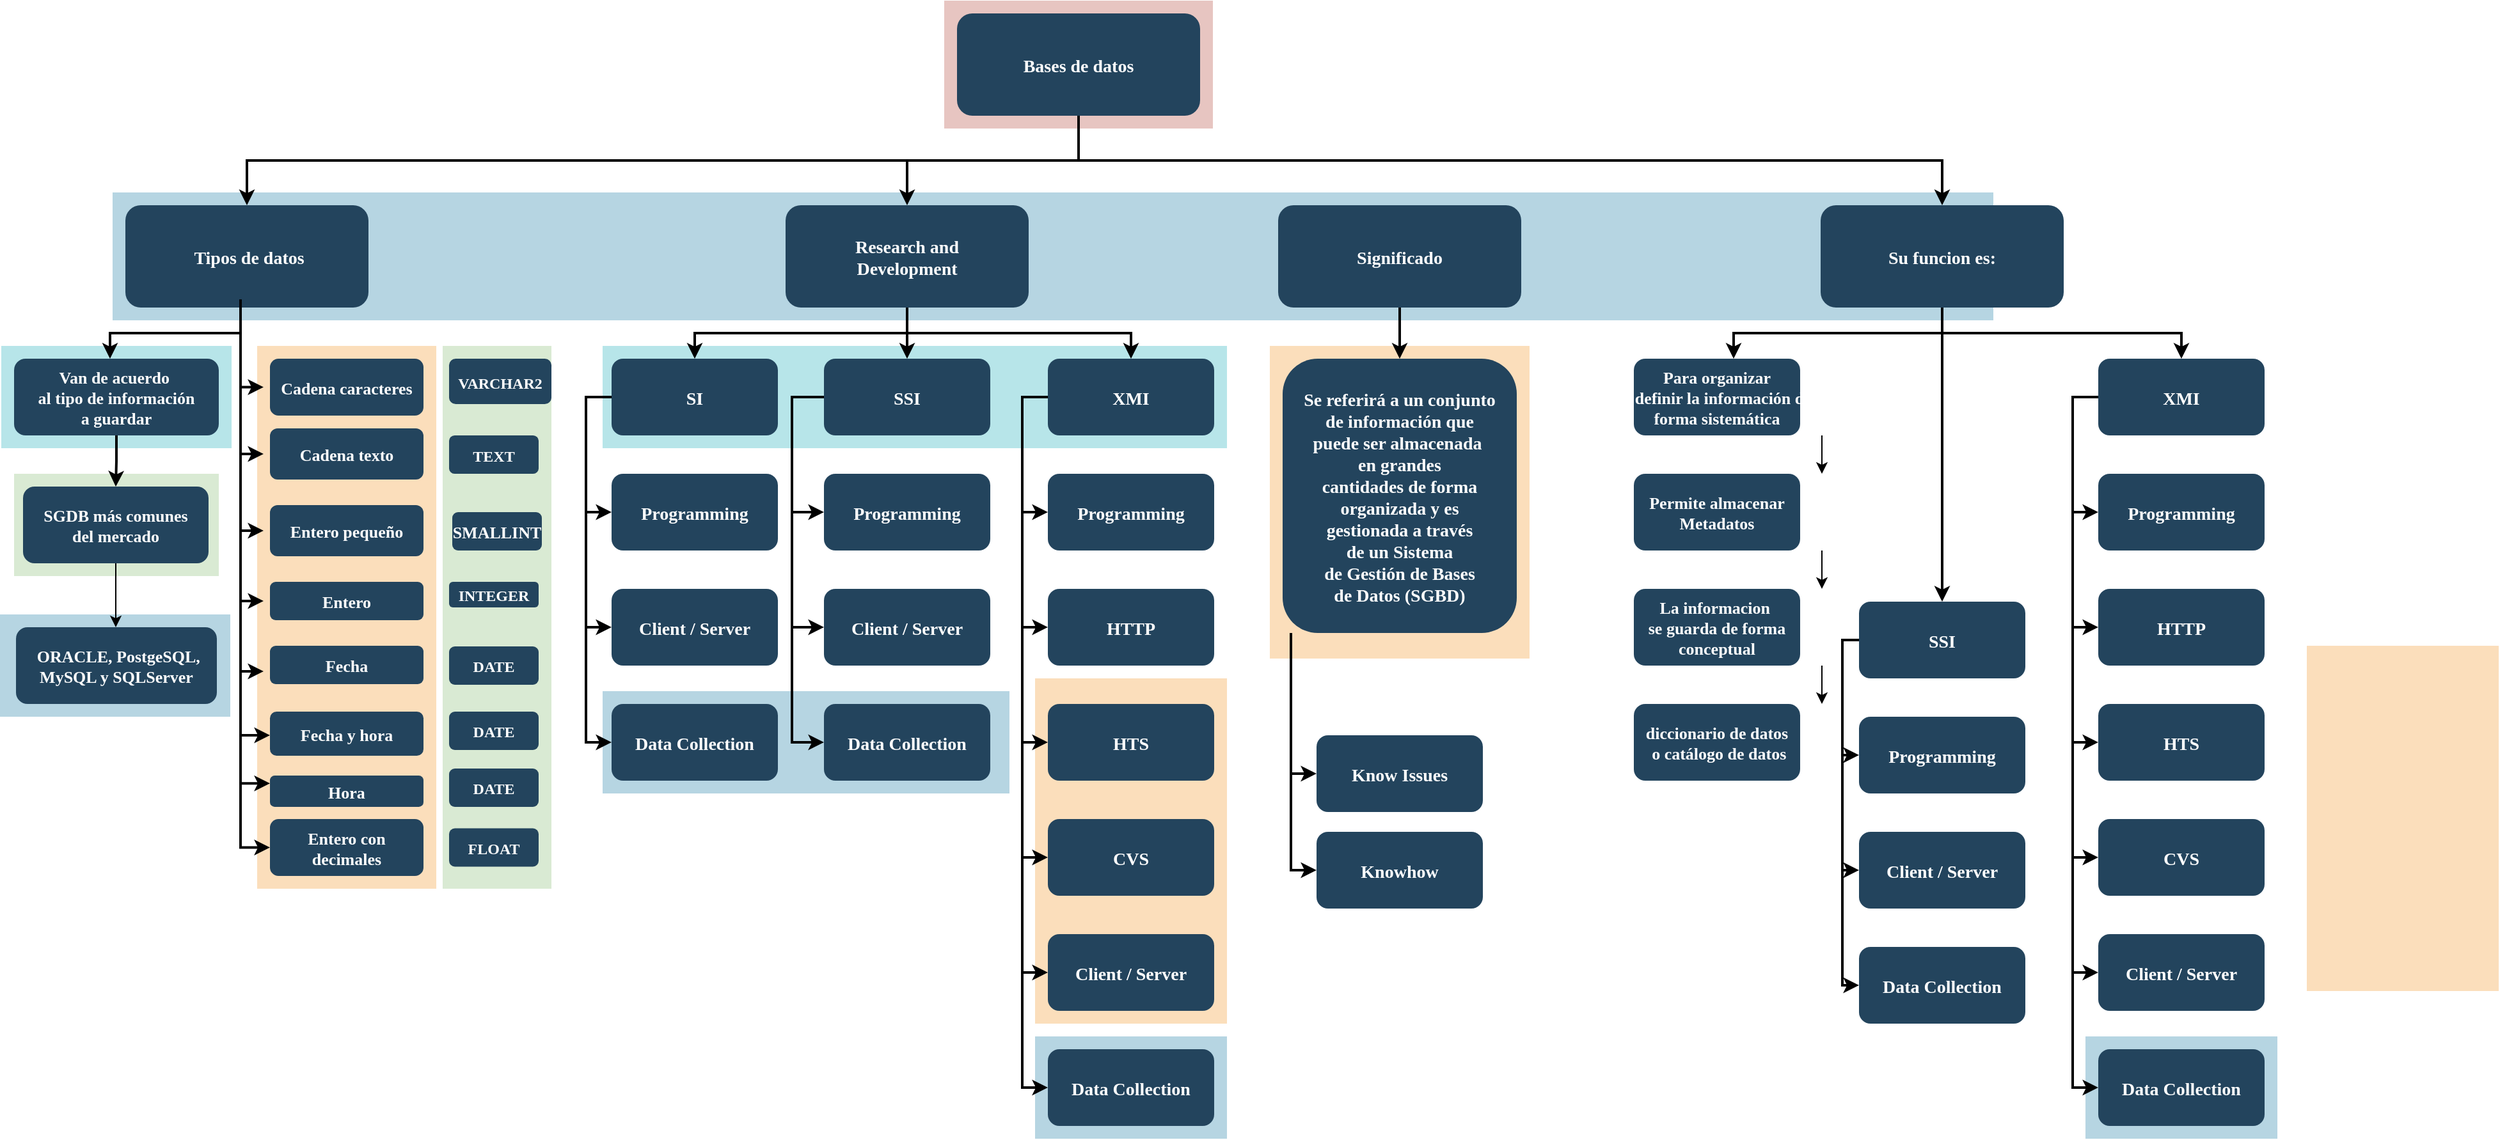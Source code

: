 <mxfile version="17.4.0" type="github">
  <diagram name="Page-1" id="2c0d36ab-eaac-3732-788b-9136903baeff">
    <mxGraphModel dx="920" dy="793" grid="1" gridSize="10" guides="1" tooltips="1" connect="1" arrows="1" fold="1" page="1" pageScale="1.5" pageWidth="1169" pageHeight="827" background="none" math="0" shadow="0">
      <root>
        <mxCell id="0" />
        <mxCell id="1" parent="0" />
        <mxCell id="123" value="" style="fillColor=#AE4132;strokeColor=none;opacity=30;" parent="1" vertex="1">
          <mxGeometry x="747" y="175.5" width="210" height="100.0" as="geometry" />
        </mxCell>
        <mxCell id="122" value="" style="fillColor=#10739E;strokeColor=none;opacity=30;" parent="1" vertex="1">
          <mxGeometry x="97" y="325.5" width="1470" height="100.0" as="geometry" />
        </mxCell>
        <mxCell id="121" value="" style="fillColor=#F2931E;strokeColor=none;opacity=30;" parent="1" vertex="1">
          <mxGeometry x="1812" y="680" width="150" height="270" as="geometry" />
        </mxCell>
        <mxCell id="120" value="" style="fillColor=#F2931E;strokeColor=none;opacity=30;" parent="1" vertex="1">
          <mxGeometry x="1001.5" y="445.5" width="203" height="244.5" as="geometry" />
        </mxCell>
        <mxCell id="119" value="" style="fillColor=#F2931E;strokeColor=none;opacity=30;" parent="1" vertex="1">
          <mxGeometry x="818" y="705.5" width="150" height="270" as="geometry" />
        </mxCell>
        <mxCell id="118" value="" style="fillColor=#F2931E;strokeColor=none;opacity=30;" parent="1" vertex="1">
          <mxGeometry x="210" y="445.5" width="140" height="424.5" as="geometry" />
        </mxCell>
        <mxCell id="116" value="" style="fillColor=#10739E;strokeColor=none;opacity=30;" parent="1" vertex="1">
          <mxGeometry x="1639" y="985.5" width="150" height="80" as="geometry" />
        </mxCell>
        <mxCell id="114" value="" style="fillColor=#10739E;strokeColor=none;opacity=30;" parent="1" vertex="1">
          <mxGeometry x="818.0" y="985.5" width="150" height="80" as="geometry" />
        </mxCell>
        <mxCell id="113" value="" style="fillColor=#10739E;strokeColor=none;opacity=30;" parent="1" vertex="1">
          <mxGeometry x="480" y="715.5" width="318" height="80" as="geometry" />
        </mxCell>
        <mxCell id="112" value="" style="fillColor=#10739E;strokeColor=none;opacity=30;" parent="1" vertex="1">
          <mxGeometry x="9" y="655.5" width="180" height="80" as="geometry" />
        </mxCell>
        <mxCell id="111" value="" style="fillColor=#D9EAD3;strokeColor=none" parent="1" vertex="1">
          <mxGeometry x="20" y="545.5" width="160" height="80" as="geometry" />
        </mxCell>
        <mxCell id="109" value="" style="fillColor=#12AAB5;strokeColor=none;opacity=30;" parent="1" vertex="1">
          <mxGeometry x="480" y="445.5" width="488" height="80" as="geometry" />
        </mxCell>
        <mxCell id="108" value="" style="fillColor=#12AAB5;strokeColor=none;opacity=30;" parent="1" vertex="1">
          <mxGeometry x="10" y="445.5" width="180" height="80" as="geometry" />
        </mxCell>
        <mxCell id="2" value="Bases de datos" style="rounded=1;fillColor=#23445D;gradientColor=none;strokeColor=none;fontColor=#FFFFFF;fontStyle=1;fontFamily=Tahoma;fontSize=14" parent="1" vertex="1">
          <mxGeometry x="757" y="185.5" width="190" height="80" as="geometry" />
        </mxCell>
        <mxCell id="4" value="Su funcion es:" style="rounded=1;fillColor=#23445D;gradientColor=none;strokeColor=none;fontColor=#FFFFFF;fontStyle=1;fontFamily=Tahoma;fontSize=14" parent="1" vertex="1">
          <mxGeometry x="1432.0" y="335.5" width="190" height="80" as="geometry" />
        </mxCell>
        <mxCell id="9" value="" style="edgeStyle=elbowEdgeStyle;elbow=vertical;strokeWidth=2;rounded=0" parent="1" source="2" target="4" edge="1">
          <mxGeometry x="337" y="215.5" width="100" height="100" as="geometry">
            <mxPoint x="337" y="315.5" as="sourcePoint" />
            <mxPoint x="437" y="215.5" as="targetPoint" />
          </mxGeometry>
        </mxCell>
        <mxCell id="10" value="Significado" style="rounded=1;fillColor=#23445D;gradientColor=none;strokeColor=none;fontColor=#FFFFFF;fontStyle=1;fontFamily=Tahoma;fontSize=14" parent="1" vertex="1">
          <mxGeometry x="1008" y="335.5" width="190" height="80" as="geometry" />
        </mxCell>
        <mxCell id="12" value="Research and &#xa;Development" style="rounded=1;fillColor=#23445D;gradientColor=none;strokeColor=none;fontColor=#FFFFFF;fontStyle=1;fontFamily=Tahoma;fontSize=14" parent="1" vertex="1">
          <mxGeometry x="623.0" y="335.5" width="190" height="80" as="geometry" />
        </mxCell>
        <mxCell id="13" value=" Tipos de datos" style="rounded=1;fillColor=#23445D;gradientColor=none;strokeColor=none;fontColor=#FFFFFF;fontStyle=1;fontFamily=Tahoma;fontSize=14" parent="1" vertex="1">
          <mxGeometry x="107" y="335.5" width="190" height="80" as="geometry" />
        </mxCell>
        <mxCell id="14" value="Van de acuerdo &#xa;al tipo de información&#xa;a guardar" style="rounded=1;fillColor=#23445D;gradientColor=none;strokeColor=none;fontColor=#FFFFFF;fontStyle=1;fontFamily=Tahoma;fontSize=13;" parent="1" vertex="1">
          <mxGeometry x="20" y="455.5" width="160" height="60" as="geometry" />
        </mxCell>
        <mxCell id="5XHMu55BE_E5vSNQYdzp-137" value="" style="edgeStyle=elbowEdgeStyle;rounded=0;orthogonalLoop=1;jettySize=auto;html=1;fontSize=13;" edge="1" parent="1" source="15" target="5XHMu55BE_E5vSNQYdzp-135">
          <mxGeometry relative="1" as="geometry" />
        </mxCell>
        <mxCell id="15" value="SGDB más comunes &#xa;del mercado" style="rounded=1;fillColor=#23445D;gradientColor=none;strokeColor=none;fontColor=#FFFFFF;fontStyle=1;fontFamily=Tahoma;fontSize=13;" parent="1" vertex="1">
          <mxGeometry x="27" y="555.5" width="145" height="60" as="geometry" />
        </mxCell>
        <mxCell id="16" value="Cadena caracteres" style="rounded=1;fillColor=#23445D;gradientColor=none;strokeColor=none;fontColor=#FFFFFF;fontStyle=1;fontFamily=Tahoma;fontSize=13;" parent="1" vertex="1">
          <mxGeometry x="220" y="455.5" width="120" height="44.5" as="geometry" />
        </mxCell>
        <mxCell id="17" value="Cadena texto" style="rounded=1;fillColor=#23445D;gradientColor=none;strokeColor=none;fontColor=#FFFFFF;fontStyle=1;fontFamily=Tahoma;fontSize=13;" parent="1" vertex="1">
          <mxGeometry x="220" y="510" width="120" height="40" as="geometry" />
        </mxCell>
        <mxCell id="18" value="Entero pequeño" style="rounded=1;fillColor=#23445D;gradientColor=none;strokeColor=none;fontColor=#FFFFFF;fontStyle=1;fontFamily=Tahoma;fontSize=13;" parent="1" vertex="1">
          <mxGeometry x="220" y="570" width="120" height="40" as="geometry" />
        </mxCell>
        <mxCell id="19" value="Entero" style="rounded=1;fillColor=#23445D;gradientColor=none;strokeColor=none;fontColor=#FFFFFF;fontStyle=1;fontFamily=Tahoma;fontSize=13;" parent="1" vertex="1">
          <mxGeometry x="220" y="630" width="120" height="30" as="geometry" />
        </mxCell>
        <mxCell id="20" value="Fecha" style="rounded=1;fillColor=#23445D;gradientColor=none;strokeColor=none;fontColor=#FFFFFF;fontStyle=1;fontFamily=Tahoma;fontSize=13;" parent="1" vertex="1">
          <mxGeometry x="220" y="680" width="120" height="30" as="geometry" />
        </mxCell>
        <mxCell id="23" value="Fecha y hora" style="rounded=1;fillColor=#23445D;gradientColor=none;strokeColor=none;fontColor=#FFFFFF;fontStyle=1;fontFamily=Tahoma;fontSize=13;" parent="1" vertex="1">
          <mxGeometry x="220" y="731.5" width="120" height="34.5" as="geometry" />
        </mxCell>
        <mxCell id="25" value="SI" style="rounded=1;fillColor=#23445D;gradientColor=none;strokeColor=none;fontColor=#FFFFFF;fontStyle=1;fontFamily=Tahoma;fontSize=14" parent="1" vertex="1">
          <mxGeometry x="487" y="455.5" width="130" height="60" as="geometry" />
        </mxCell>
        <mxCell id="26" value="Programming" style="rounded=1;fillColor=#23445D;gradientColor=none;strokeColor=none;fontColor=#FFFFFF;fontStyle=1;fontFamily=Tahoma;fontSize=14" parent="1" vertex="1">
          <mxGeometry x="487" y="545.5" width="130" height="60" as="geometry" />
        </mxCell>
        <mxCell id="27" value="Client / Server" style="rounded=1;fillColor=#23445D;gradientColor=none;strokeColor=none;fontColor=#FFFFFF;fontStyle=1;fontFamily=Tahoma;fontSize=14" parent="1" vertex="1">
          <mxGeometry x="487" y="635.5" width="130" height="60" as="geometry" />
        </mxCell>
        <mxCell id="28" value="Data Collection" style="rounded=1;fillColor=#23445D;gradientColor=none;strokeColor=none;fontColor=#FFFFFF;fontStyle=1;fontFamily=Tahoma;fontSize=14" parent="1" vertex="1">
          <mxGeometry x="487" y="725.5" width="130" height="60" as="geometry" />
        </mxCell>
        <mxCell id="29" value="SSI" style="rounded=1;fillColor=#23445D;gradientColor=none;strokeColor=none;fontColor=#FFFFFF;fontStyle=1;fontFamily=Tahoma;fontSize=14" parent="1" vertex="1">
          <mxGeometry x="653" y="455.5" width="130" height="60" as="geometry" />
        </mxCell>
        <mxCell id="30" value="Programming" style="rounded=1;fillColor=#23445D;gradientColor=none;strokeColor=none;fontColor=#FFFFFF;fontStyle=1;fontFamily=Tahoma;fontSize=14" parent="1" vertex="1">
          <mxGeometry x="653" y="545.5" width="130" height="60" as="geometry" />
        </mxCell>
        <mxCell id="31" value="Client / Server" style="rounded=1;fillColor=#23445D;gradientColor=none;strokeColor=none;fontColor=#FFFFFF;fontStyle=1;fontFamily=Tahoma;fontSize=14" parent="1" vertex="1">
          <mxGeometry x="653" y="635.5" width="130" height="60" as="geometry" />
        </mxCell>
        <mxCell id="32" value="Data Collection" style="rounded=1;fillColor=#23445D;gradientColor=none;strokeColor=none;fontColor=#FFFFFF;fontStyle=1;fontFamily=Tahoma;fontSize=14" parent="1" vertex="1">
          <mxGeometry x="653" y="725.5" width="130" height="60" as="geometry" />
        </mxCell>
        <mxCell id="33" value="XMI" style="rounded=1;fillColor=#23445D;gradientColor=none;strokeColor=none;fontColor=#FFFFFF;fontStyle=1;fontFamily=Tahoma;fontSize=14" parent="1" vertex="1">
          <mxGeometry x="828" y="455.5" width="130" height="60" as="geometry" />
        </mxCell>
        <mxCell id="34" value="Programming" style="rounded=1;fillColor=#23445D;gradientColor=none;strokeColor=none;fontColor=#FFFFFF;fontStyle=1;fontFamily=Tahoma;fontSize=14" parent="1" vertex="1">
          <mxGeometry x="828" y="545.5" width="130" height="60" as="geometry" />
        </mxCell>
        <mxCell id="35" value="HTTP" style="rounded=1;fillColor=#23445D;gradientColor=none;strokeColor=none;fontColor=#FFFFFF;fontStyle=1;fontFamily=Tahoma;fontSize=14" parent="1" vertex="1">
          <mxGeometry x="828" y="635.5" width="130" height="60" as="geometry" />
        </mxCell>
        <mxCell id="36" value="HTS" style="rounded=1;fillColor=#23445D;gradientColor=none;strokeColor=none;fontColor=#FFFFFF;fontStyle=1;fontFamily=Tahoma;fontSize=14" parent="1" vertex="1">
          <mxGeometry x="828" y="725.5" width="130" height="60" as="geometry" />
        </mxCell>
        <mxCell id="37" value="CVS" style="rounded=1;fillColor=#23445D;gradientColor=none;strokeColor=none;fontColor=#FFFFFF;fontStyle=1;fontFamily=Tahoma;fontSize=14" parent="1" vertex="1">
          <mxGeometry x="828" y="815.5" width="130" height="60" as="geometry" />
        </mxCell>
        <mxCell id="38" value="Client / Server" style="rounded=1;fillColor=#23445D;gradientColor=none;strokeColor=none;fontColor=#FFFFFF;fontStyle=1;fontFamily=Tahoma;fontSize=14" parent="1" vertex="1">
          <mxGeometry x="828" y="905.5" width="130" height="60" as="geometry" />
        </mxCell>
        <mxCell id="39" value="Data Collection" style="rounded=1;fillColor=#23445D;gradientColor=none;strokeColor=none;fontColor=#FFFFFF;fontStyle=1;fontFamily=Tahoma;fontSize=14" parent="1" vertex="1">
          <mxGeometry x="828" y="995.5" width="130" height="60" as="geometry" />
        </mxCell>
        <mxCell id="41" value="Se referirá a un conjunto &#xa;de información que &#xa;puede ser almacenada &#xa;en grandes &#xa;cantidades de forma &#xa;organizada y es &#xa;gestionada a través &#xa;de un Sistema &#xa;de Gestión de Bases &#xa;de Datos (SGBD)" style="rounded=1;fillColor=#23445D;gradientColor=none;strokeColor=none;fontColor=#FFFFFF;fontStyle=1;fontFamily=Tahoma;fontSize=14" parent="1" vertex="1">
          <mxGeometry x="1011.5" y="455.5" width="183" height="214.5" as="geometry" />
        </mxCell>
        <mxCell id="42" value="Know Issues" style="rounded=1;fillColor=#23445D;gradientColor=none;strokeColor=none;fontColor=#FFFFFF;fontStyle=1;fontFamily=Tahoma;fontSize=14" parent="1" vertex="1">
          <mxGeometry x="1038" y="750" width="130" height="60" as="geometry" />
        </mxCell>
        <mxCell id="43" value="Knowhow" style="rounded=1;fillColor=#23445D;gradientColor=none;strokeColor=none;fontColor=#FFFFFF;fontStyle=1;fontFamily=Tahoma;fontSize=14" parent="1" vertex="1">
          <mxGeometry x="1038" y="825.5" width="130" height="60" as="geometry" />
        </mxCell>
        <mxCell id="5XHMu55BE_E5vSNQYdzp-123" value="" style="edgeStyle=orthogonalEdgeStyle;rounded=0;orthogonalLoop=1;jettySize=auto;html=1;fontSize=13;" edge="1" parent="1">
          <mxGeometry relative="1" as="geometry">
            <mxPoint x="1433.0" y="515.5" as="sourcePoint" />
            <mxPoint x="1433.0" y="545.5" as="targetPoint" />
          </mxGeometry>
        </mxCell>
        <mxCell id="44" value="Para organizar &#xa;y definir la información de &#xa;forma sistemática" style="rounded=1;fillColor=#23445D;gradientColor=none;strokeColor=none;fontColor=#FFFFFF;fontStyle=1;fontFamily=Tahoma;fontSize=13;" parent="1" vertex="1">
          <mxGeometry x="1286" y="455.5" width="130" height="60" as="geometry" />
        </mxCell>
        <mxCell id="5XHMu55BE_E5vSNQYdzp-124" value="" style="edgeStyle=orthogonalEdgeStyle;rounded=0;orthogonalLoop=1;jettySize=auto;html=1;fontSize=13;" edge="1" parent="1">
          <mxGeometry relative="1" as="geometry">
            <mxPoint x="1433.0" y="605.5" as="sourcePoint" />
            <mxPoint x="1433.0" y="635.5" as="targetPoint" />
          </mxGeometry>
        </mxCell>
        <mxCell id="45" value="Permite almacenar&#xa;Metadatos" style="rounded=1;fillColor=#23445D;gradientColor=none;strokeColor=none;fontColor=#FFFFFF;fontStyle=1;fontFamily=Tahoma;fontSize=13;" parent="1" vertex="1">
          <mxGeometry x="1286" y="545.5" width="130" height="60" as="geometry" />
        </mxCell>
        <mxCell id="5XHMu55BE_E5vSNQYdzp-125" value="" style="edgeStyle=orthogonalEdgeStyle;rounded=0;orthogonalLoop=1;jettySize=auto;html=1;fontSize=13;" edge="1" parent="1">
          <mxGeometry relative="1" as="geometry">
            <mxPoint x="1433.0" y="695.5" as="sourcePoint" />
            <mxPoint x="1433.0" y="725.5" as="targetPoint" />
          </mxGeometry>
        </mxCell>
        <mxCell id="46" value="La informacion &#xa;se guarda de forma&#xa;conceptual" style="rounded=1;fillColor=#23445D;gradientColor=none;strokeColor=none;fontColor=#FFFFFF;fontStyle=1;fontFamily=Tahoma;fontSize=13;" parent="1" vertex="1">
          <mxGeometry x="1286" y="635.5" width="130" height="60" as="geometry" />
        </mxCell>
        <mxCell id="47" value="diccionario de datos&#xa; o catálogo de datos" style="rounded=1;fillColor=#23445D;gradientColor=none;strokeColor=none;fontColor=#FFFFFF;fontStyle=1;fontFamily=Tahoma;fontSize=13;" parent="1" vertex="1">
          <mxGeometry x="1286" y="725.5" width="130" height="60" as="geometry" />
        </mxCell>
        <mxCell id="48" value="SSI" style="rounded=1;fillColor=#23445D;gradientColor=none;strokeColor=none;fontColor=#FFFFFF;fontStyle=1;fontFamily=Tahoma;fontSize=14" parent="1" vertex="1">
          <mxGeometry x="1462" y="645.5" width="130" height="60" as="geometry" />
        </mxCell>
        <mxCell id="49" value="Programming" style="rounded=1;fillColor=#23445D;gradientColor=none;strokeColor=none;fontColor=#FFFFFF;fontStyle=1;fontFamily=Tahoma;fontSize=14" parent="1" vertex="1">
          <mxGeometry x="1462" y="735.5" width="130" height="60" as="geometry" />
        </mxCell>
        <mxCell id="50" value="Client / Server" style="rounded=1;fillColor=#23445D;gradientColor=none;strokeColor=none;fontColor=#FFFFFF;fontStyle=1;fontFamily=Tahoma;fontSize=14" parent="1" vertex="1">
          <mxGeometry x="1462" y="825.5" width="130" height="60" as="geometry" />
        </mxCell>
        <mxCell id="51" value="Data Collection" style="rounded=1;fillColor=#23445D;gradientColor=none;strokeColor=none;fontColor=#FFFFFF;fontStyle=1;fontFamily=Tahoma;fontSize=14" parent="1" vertex="1">
          <mxGeometry x="1462" y="915.5" width="130" height="60" as="geometry" />
        </mxCell>
        <mxCell id="52" value="XMI" style="rounded=1;fillColor=#23445D;gradientColor=none;strokeColor=none;fontColor=#FFFFFF;fontStyle=1;fontFamily=Tahoma;fontSize=14" parent="1" vertex="1">
          <mxGeometry x="1649" y="455.5" width="130" height="60" as="geometry" />
        </mxCell>
        <mxCell id="53" value="Programming" style="rounded=1;fillColor=#23445D;gradientColor=none;strokeColor=none;fontColor=#FFFFFF;fontStyle=1;fontFamily=Tahoma;fontSize=14" parent="1" vertex="1">
          <mxGeometry x="1649" y="545.5" width="130" height="60" as="geometry" />
        </mxCell>
        <mxCell id="54" value="HTTP" style="rounded=1;fillColor=#23445D;gradientColor=none;strokeColor=none;fontColor=#FFFFFF;fontStyle=1;fontFamily=Tahoma;fontSize=14" parent="1" vertex="1">
          <mxGeometry x="1649" y="635.5" width="130" height="60" as="geometry" />
        </mxCell>
        <mxCell id="55" value="HTS" style="rounded=1;fillColor=#23445D;gradientColor=none;strokeColor=none;fontColor=#FFFFFF;fontStyle=1;fontFamily=Tahoma;fontSize=14" parent="1" vertex="1">
          <mxGeometry x="1649" y="725.5" width="130" height="60" as="geometry" />
        </mxCell>
        <mxCell id="56" value="CVS" style="rounded=1;fillColor=#23445D;gradientColor=none;strokeColor=none;fontColor=#FFFFFF;fontStyle=1;fontFamily=Tahoma;fontSize=14" parent="1" vertex="1">
          <mxGeometry x="1649" y="815.5" width="130" height="60" as="geometry" />
        </mxCell>
        <mxCell id="57" value="Client / Server" style="rounded=1;fillColor=#23445D;gradientColor=none;strokeColor=none;fontColor=#FFFFFF;fontStyle=1;fontFamily=Tahoma;fontSize=14" parent="1" vertex="1">
          <mxGeometry x="1649" y="905.5" width="130" height="60" as="geometry" />
        </mxCell>
        <mxCell id="58" value="Data Collection" style="rounded=1;fillColor=#23445D;gradientColor=none;strokeColor=none;fontColor=#FFFFFF;fontStyle=1;fontFamily=Tahoma;fontSize=14" parent="1" vertex="1">
          <mxGeometry x="1649" y="995.5" width="130" height="60" as="geometry" />
        </mxCell>
        <mxCell id="59" value="" style="edgeStyle=elbowEdgeStyle;elbow=vertical;strokeWidth=2;rounded=0" parent="1" source="2" target="12" edge="1">
          <mxGeometry x="347" y="225.5" width="100" height="100" as="geometry">
            <mxPoint x="862.0" y="275.5" as="sourcePoint" />
            <mxPoint x="1467.0" y="345.5" as="targetPoint" />
          </mxGeometry>
        </mxCell>
        <mxCell id="61" value="" style="edgeStyle=elbowEdgeStyle;elbow=vertical;strokeWidth=2;rounded=0" parent="1" source="2" target="13" edge="1">
          <mxGeometry x="-23" y="135.5" width="100" height="100" as="geometry">
            <mxPoint x="-23" y="235.5" as="sourcePoint" />
            <mxPoint x="77" y="135.5" as="targetPoint" />
          </mxGeometry>
        </mxCell>
        <mxCell id="62" value="" style="edgeStyle=elbowEdgeStyle;elbow=vertical;strokeWidth=2;rounded=0" parent="1" edge="1">
          <mxGeometry x="-28" y="135.5" width="100" height="100" as="geometry">
            <mxPoint x="197.0" y="415.5" as="sourcePoint" />
            <mxPoint x="95" y="455.5" as="targetPoint" />
          </mxGeometry>
        </mxCell>
        <mxCell id="64" value="" style="edgeStyle=elbowEdgeStyle;elbow=horizontal;strokeWidth=2;rounded=0" parent="1" edge="1">
          <mxGeometry x="-28" y="135.5" width="100" height="100" as="geometry">
            <mxPoint x="197" y="415.5" as="sourcePoint" />
            <mxPoint x="215" y="477.75" as="targetPoint" />
            <Array as="points">
              <mxPoint x="197" y="435.5" />
            </Array>
          </mxGeometry>
        </mxCell>
        <mxCell id="65" value="" style="edgeStyle=elbowEdgeStyle;elbow=horizontal;strokeWidth=2;rounded=0" parent="1" edge="1">
          <mxGeometry x="-28" y="135.5" width="100" height="100" as="geometry">
            <mxPoint x="197" y="415.5" as="sourcePoint" />
            <mxPoint x="215" y="530" as="targetPoint" />
            <Array as="points">
              <mxPoint x="197" y="475.5" />
            </Array>
          </mxGeometry>
        </mxCell>
        <mxCell id="66" value="" style="edgeStyle=elbowEdgeStyle;elbow=horizontal;strokeWidth=2;rounded=0" parent="1" edge="1">
          <mxGeometry x="-28" y="135.5" width="100" height="100" as="geometry">
            <mxPoint x="197" y="415.5" as="sourcePoint" />
            <mxPoint x="215" y="590" as="targetPoint" />
            <Array as="points">
              <mxPoint x="197" y="525.5" />
            </Array>
          </mxGeometry>
        </mxCell>
        <mxCell id="67" value="" style="edgeStyle=elbowEdgeStyle;elbow=horizontal;strokeWidth=2;rounded=0" parent="1" edge="1">
          <mxGeometry x="-28" y="135.5" width="100" height="100" as="geometry">
            <mxPoint x="197" y="415.5" as="sourcePoint" />
            <mxPoint x="215" y="645" as="targetPoint" />
            <Array as="points">
              <mxPoint x="197" y="575.5" />
            </Array>
          </mxGeometry>
        </mxCell>
        <mxCell id="68" value="" style="edgeStyle=elbowEdgeStyle;elbow=horizontal;strokeWidth=2;rounded=0" parent="1" edge="1">
          <mxGeometry x="-28" y="135.5" width="100" height="100" as="geometry">
            <mxPoint x="197" y="415.5" as="sourcePoint" />
            <mxPoint x="215" y="700" as="targetPoint" />
            <Array as="points">
              <mxPoint x="197" y="615.5" />
            </Array>
          </mxGeometry>
        </mxCell>
        <mxCell id="69" value="" style="edgeStyle=elbowEdgeStyle;elbow=horizontal;strokeWidth=2;rounded=0;entryX=0;entryY=0.25;entryDx=0;entryDy=0;" parent="1" target="5XHMu55BE_E5vSNQYdzp-126" edge="1">
          <mxGeometry x="-28" y="135.5" width="100" height="100" as="geometry">
            <mxPoint x="197" y="415.5" as="sourcePoint" />
            <mxPoint x="215" y="791.625" as="targetPoint" />
            <Array as="points">
              <mxPoint x="197" y="810" />
              <mxPoint x="215" y="850" />
              <mxPoint x="197" y="665.5" />
            </Array>
          </mxGeometry>
        </mxCell>
        <mxCell id="70" value="" style="edgeStyle=elbowEdgeStyle;elbow=horizontal;strokeWidth=2;rounded=0" parent="1" source="25" target="26" edge="1">
          <mxGeometry x="47" y="135.5" width="100" height="100" as="geometry">
            <mxPoint x="47" y="235.5" as="sourcePoint" />
            <mxPoint x="147" y="135.5" as="targetPoint" />
            <Array as="points">
              <mxPoint x="467" y="535.5" />
            </Array>
          </mxGeometry>
        </mxCell>
        <mxCell id="71" value="" style="edgeStyle=elbowEdgeStyle;elbow=horizontal;strokeWidth=2;rounded=0" parent="1" source="25" target="27" edge="1">
          <mxGeometry x="47" y="135.5" width="100" height="100" as="geometry">
            <mxPoint x="47" y="235.5" as="sourcePoint" />
            <mxPoint x="147" y="135.5" as="targetPoint" />
            <Array as="points">
              <mxPoint x="467" y="575.5" />
            </Array>
          </mxGeometry>
        </mxCell>
        <mxCell id="72" value="" style="edgeStyle=elbowEdgeStyle;elbow=horizontal;strokeWidth=2;rounded=0" parent="1" source="25" target="28" edge="1">
          <mxGeometry x="47" y="135.5" width="100" height="100" as="geometry">
            <mxPoint x="47" y="235.5" as="sourcePoint" />
            <mxPoint x="147" y="135.5" as="targetPoint" />
            <Array as="points">
              <mxPoint x="467" y="615.5" />
            </Array>
          </mxGeometry>
        </mxCell>
        <mxCell id="73" value="" style="edgeStyle=elbowEdgeStyle;elbow=horizontal;strokeWidth=2;rounded=0" parent="1" source="29" target="30" edge="1">
          <mxGeometry x="38" y="135.5" width="100" height="100" as="geometry">
            <mxPoint x="38" y="235.5" as="sourcePoint" />
            <mxPoint x="138" y="135.5" as="targetPoint" />
            <Array as="points">
              <mxPoint x="628" y="535.5" />
            </Array>
          </mxGeometry>
        </mxCell>
        <mxCell id="74" value="" style="edgeStyle=elbowEdgeStyle;elbow=horizontal;strokeWidth=2;rounded=0" parent="1" source="29" target="31" edge="1">
          <mxGeometry x="38" y="135.5" width="100" height="100" as="geometry">
            <mxPoint x="38" y="235.5" as="sourcePoint" />
            <mxPoint x="138" y="135.5" as="targetPoint" />
            <Array as="points">
              <mxPoint x="628" y="575.5" />
            </Array>
          </mxGeometry>
        </mxCell>
        <mxCell id="75" value="" style="edgeStyle=elbowEdgeStyle;elbow=horizontal;strokeWidth=2;rounded=0" parent="1" source="29" target="32" edge="1">
          <mxGeometry x="38" y="135.5" width="100" height="100" as="geometry">
            <mxPoint x="38" y="235.5" as="sourcePoint" />
            <mxPoint x="138" y="135.5" as="targetPoint" />
            <Array as="points">
              <mxPoint x="628" y="615.5" />
            </Array>
          </mxGeometry>
        </mxCell>
        <mxCell id="76" value="" style="edgeStyle=elbowEdgeStyle;elbow=horizontal;strokeWidth=2;rounded=0" parent="1" source="33" target="34" edge="1">
          <mxGeometry x="38" y="135.5" width="100" height="100" as="geometry">
            <mxPoint x="38" y="235.5" as="sourcePoint" />
            <mxPoint x="138" y="135.5" as="targetPoint" />
            <Array as="points">
              <mxPoint x="808" y="535.5" />
            </Array>
          </mxGeometry>
        </mxCell>
        <mxCell id="77" value="" style="edgeStyle=elbowEdgeStyle;elbow=horizontal;strokeWidth=2;rounded=0" parent="1" source="33" target="35" edge="1">
          <mxGeometry x="38" y="135.5" width="100" height="100" as="geometry">
            <mxPoint x="38" y="235.5" as="sourcePoint" />
            <mxPoint x="138" y="135.5" as="targetPoint" />
            <Array as="points">
              <mxPoint x="808" y="575.5" />
            </Array>
          </mxGeometry>
        </mxCell>
        <mxCell id="78" value="" style="edgeStyle=elbowEdgeStyle;elbow=horizontal;strokeWidth=2;rounded=0" parent="1" source="33" target="36" edge="1">
          <mxGeometry x="38" y="135.5" width="100" height="100" as="geometry">
            <mxPoint x="38" y="235.5" as="sourcePoint" />
            <mxPoint x="138" y="135.5" as="targetPoint" />
            <Array as="points">
              <mxPoint x="808" y="625.5" />
            </Array>
          </mxGeometry>
        </mxCell>
        <mxCell id="79" value="" style="edgeStyle=elbowEdgeStyle;elbow=horizontal;strokeWidth=2;rounded=0" parent="1" source="33" target="37" edge="1">
          <mxGeometry x="38" y="135.5" width="100" height="100" as="geometry">
            <mxPoint x="38" y="235.5" as="sourcePoint" />
            <mxPoint x="138" y="135.5" as="targetPoint" />
            <Array as="points">
              <mxPoint x="808" y="665.5" />
            </Array>
          </mxGeometry>
        </mxCell>
        <mxCell id="80" value="" style="edgeStyle=elbowEdgeStyle;elbow=horizontal;strokeWidth=2;rounded=0" parent="1" source="33" target="38" edge="1">
          <mxGeometry x="38" y="135.5" width="100" height="100" as="geometry">
            <mxPoint x="38" y="235.5" as="sourcePoint" />
            <mxPoint x="138" y="135.5" as="targetPoint" />
            <Array as="points">
              <mxPoint x="808" y="705.5" />
            </Array>
          </mxGeometry>
        </mxCell>
        <mxCell id="81" value="" style="edgeStyle=elbowEdgeStyle;elbow=horizontal;strokeWidth=2;rounded=0" parent="1" source="33" target="39" edge="1">
          <mxGeometry x="38" y="135.5" width="100" height="100" as="geometry">
            <mxPoint x="38" y="235.5" as="sourcePoint" />
            <mxPoint x="138" y="135.5" as="targetPoint" />
            <Array as="points">
              <mxPoint x="808" y="755.5" />
            </Array>
          </mxGeometry>
        </mxCell>
        <mxCell id="82" value="" style="edgeStyle=elbowEdgeStyle;elbow=horizontal;strokeWidth=2;rounded=0" parent="1" source="41" target="42" edge="1">
          <mxGeometry x="38" y="135.5" width="100" height="100" as="geometry">
            <mxPoint x="38" y="235.5" as="sourcePoint" />
            <mxPoint x="138" y="135.5" as="targetPoint" />
            <Array as="points">
              <mxPoint x="1018" y="535.5" />
            </Array>
          </mxGeometry>
        </mxCell>
        <mxCell id="83" value="" style="edgeStyle=elbowEdgeStyle;elbow=horizontal;strokeWidth=2;rounded=0" parent="1" source="41" target="43" edge="1">
          <mxGeometry x="38" y="135.5" width="100" height="100" as="geometry">
            <mxPoint x="38" y="235.5" as="sourcePoint" />
            <mxPoint x="138" y="135.5" as="targetPoint" />
            <Array as="points">
              <mxPoint x="1018" y="585.5" />
            </Array>
          </mxGeometry>
        </mxCell>
        <mxCell id="87" value="" style="edgeStyle=elbowEdgeStyle;elbow=horizontal;strokeWidth=2;rounded=0" parent="1" source="48" target="49" edge="1">
          <mxGeometry x="59" y="135.5" width="100" height="100" as="geometry">
            <mxPoint x="59" y="235.5" as="sourcePoint" />
            <mxPoint x="159" y="135.5" as="targetPoint" />
            <Array as="points">
              <mxPoint x="1449" y="535.5" />
            </Array>
          </mxGeometry>
        </mxCell>
        <mxCell id="88" value="" style="edgeStyle=elbowEdgeStyle;elbow=horizontal;strokeWidth=2;rounded=0" parent="1" source="48" target="50" edge="1">
          <mxGeometry x="59" y="135.5" width="100" height="100" as="geometry">
            <mxPoint x="59" y="235.5" as="sourcePoint" />
            <mxPoint x="159" y="135.5" as="targetPoint" />
            <Array as="points">
              <mxPoint x="1449" y="595.5" />
            </Array>
          </mxGeometry>
        </mxCell>
        <mxCell id="89" value="" style="edgeStyle=elbowEdgeStyle;elbow=horizontal;strokeWidth=2;rounded=0" parent="1" source="48" target="51" edge="1">
          <mxGeometry x="59" y="135.5" width="100" height="100" as="geometry">
            <mxPoint x="59" y="235.5" as="sourcePoint" />
            <mxPoint x="159" y="135.5" as="targetPoint" />
            <Array as="points">
              <mxPoint x="1449" y="625.5" />
            </Array>
          </mxGeometry>
        </mxCell>
        <mxCell id="90" value="" style="edgeStyle=elbowEdgeStyle;elbow=horizontal;strokeWidth=2;rounded=0" parent="1" source="52" target="53" edge="1">
          <mxGeometry x="59" y="135.5" width="100" height="100" as="geometry">
            <mxPoint x="59" y="235.5" as="sourcePoint" />
            <mxPoint x="159" y="135.5" as="targetPoint" />
            <Array as="points">
              <mxPoint x="1629" y="535.5" />
            </Array>
          </mxGeometry>
        </mxCell>
        <mxCell id="91" value="" style="edgeStyle=elbowEdgeStyle;elbow=horizontal;strokeWidth=2;rounded=0" parent="1" source="52" target="54" edge="1">
          <mxGeometry x="59" y="135.5" width="100" height="100" as="geometry">
            <mxPoint x="59" y="235.5" as="sourcePoint" />
            <mxPoint x="159" y="135.5" as="targetPoint" />
            <Array as="points">
              <mxPoint x="1629" y="575.5" />
            </Array>
          </mxGeometry>
        </mxCell>
        <mxCell id="92" value="" style="edgeStyle=elbowEdgeStyle;elbow=horizontal;strokeWidth=2;rounded=0" parent="1" source="52" target="55" edge="1">
          <mxGeometry x="59" y="135.5" width="100" height="100" as="geometry">
            <mxPoint x="59" y="235.5" as="sourcePoint" />
            <mxPoint x="159" y="135.5" as="targetPoint" />
            <Array as="points">
              <mxPoint x="1629" y="625.5" />
            </Array>
          </mxGeometry>
        </mxCell>
        <mxCell id="93" value="" style="edgeStyle=elbowEdgeStyle;elbow=horizontal;strokeWidth=2;rounded=0" parent="1" source="52" target="56" edge="1">
          <mxGeometry x="59" y="135.5" width="100" height="100" as="geometry">
            <mxPoint x="59" y="235.5" as="sourcePoint" />
            <mxPoint x="159" y="135.5" as="targetPoint" />
            <Array as="points">
              <mxPoint x="1629" y="675.5" />
            </Array>
          </mxGeometry>
        </mxCell>
        <mxCell id="94" value="" style="edgeStyle=elbowEdgeStyle;elbow=horizontal;strokeWidth=2;rounded=0" parent="1" source="52" target="57" edge="1">
          <mxGeometry x="59" y="135.5" width="100" height="100" as="geometry">
            <mxPoint x="59" y="235.5" as="sourcePoint" />
            <mxPoint x="159" y="135.5" as="targetPoint" />
            <Array as="points">
              <mxPoint x="1629" y="725.5" />
            </Array>
          </mxGeometry>
        </mxCell>
        <mxCell id="95" value="" style="edgeStyle=elbowEdgeStyle;elbow=horizontal;strokeWidth=2;rounded=0" parent="1" source="52" target="58" edge="1">
          <mxGeometry x="59" y="135.5" width="100" height="100" as="geometry">
            <mxPoint x="59" y="235.5" as="sourcePoint" />
            <mxPoint x="159" y="135.5" as="targetPoint" />
            <Array as="points">
              <mxPoint x="1629" y="765.5" />
            </Array>
          </mxGeometry>
        </mxCell>
        <mxCell id="100" value="" style="edgeStyle=elbowEdgeStyle;elbow=vertical;strokeWidth=2;rounded=0" parent="1" source="12" target="25" edge="1">
          <mxGeometry x="38" y="135.5" width="100" height="100" as="geometry">
            <mxPoint x="38" y="235.5" as="sourcePoint" />
            <mxPoint x="138" y="135.5" as="targetPoint" />
          </mxGeometry>
        </mxCell>
        <mxCell id="101" value="" style="edgeStyle=elbowEdgeStyle;elbow=vertical;strokeWidth=2;rounded=0" parent="1" source="12" target="29" edge="1">
          <mxGeometry x="38" y="135.5" width="100" height="100" as="geometry">
            <mxPoint x="38" y="235.5" as="sourcePoint" />
            <mxPoint x="138" y="135.5" as="targetPoint" />
          </mxGeometry>
        </mxCell>
        <mxCell id="102" value="" style="edgeStyle=elbowEdgeStyle;elbow=vertical;strokeWidth=2;rounded=0" parent="1" source="12" target="33" edge="1">
          <mxGeometry x="38" y="135.5" width="100" height="100" as="geometry">
            <mxPoint x="38" y="235.5" as="sourcePoint" />
            <mxPoint x="138" y="135.5" as="targetPoint" />
          </mxGeometry>
        </mxCell>
        <mxCell id="103" value="" style="edgeStyle=elbowEdgeStyle;elbow=vertical;strokeWidth=2;rounded=0" parent="1" source="10" target="41" edge="1">
          <mxGeometry x="38" y="135.5" width="100" height="100" as="geometry">
            <mxPoint x="38" y="235.5" as="sourcePoint" />
            <mxPoint x="138" y="135.5" as="targetPoint" />
          </mxGeometry>
        </mxCell>
        <mxCell id="104" value="" style="edgeStyle=elbowEdgeStyle;elbow=vertical;strokeWidth=2;rounded=0" parent="1" source="4" target="48" edge="1">
          <mxGeometry x="59" y="135.5" width="100" height="100" as="geometry">
            <mxPoint x="59" y="235.5" as="sourcePoint" />
            <mxPoint x="159" y="135.5" as="targetPoint" />
          </mxGeometry>
        </mxCell>
        <mxCell id="105" value="" style="edgeStyle=elbowEdgeStyle;elbow=vertical;strokeWidth=2;rounded=0" parent="1" source="4" edge="1">
          <mxGeometry x="59" y="135.5" width="100" height="100" as="geometry">
            <mxPoint x="59" y="235.5" as="sourcePoint" />
            <mxPoint x="1364.0" y="455.5" as="targetPoint" />
          </mxGeometry>
        </mxCell>
        <mxCell id="106" value="" style="edgeStyle=elbowEdgeStyle;elbow=vertical;strokeWidth=2;rounded=0" parent="1" source="4" target="52" edge="1">
          <mxGeometry x="59" y="135.5" width="100" height="100" as="geometry">
            <mxPoint x="59" y="235.5" as="sourcePoint" />
            <mxPoint x="159" y="135.5" as="targetPoint" />
          </mxGeometry>
        </mxCell>
        <mxCell id="107" value="" style="edgeStyle=elbowEdgeStyle;elbow=vertical;rounded=0;strokeWidth=2" parent="1" source="14" target="15" edge="1">
          <mxGeometry x="-23" y="135.5" width="100" height="100" as="geometry">
            <mxPoint x="-23" y="235.5" as="sourcePoint" />
            <mxPoint x="77" y="135.5" as="targetPoint" />
          </mxGeometry>
        </mxCell>
        <mxCell id="5XHMu55BE_E5vSNQYdzp-126" value="Hora" style="rounded=1;fillColor=#23445D;gradientColor=none;strokeColor=none;fontColor=#FFFFFF;fontStyle=1;fontFamily=Tahoma;fontSize=13;" vertex="1" parent="1">
          <mxGeometry x="220" y="781.5" width="120" height="24.5" as="geometry" />
        </mxCell>
        <mxCell id="5XHMu55BE_E5vSNQYdzp-127" value="Entero con &#xa;decimales" style="rounded=1;fillColor=#23445D;gradientColor=none;strokeColor=none;fontColor=#FFFFFF;fontStyle=1;fontFamily=Tahoma;fontSize=13;" vertex="1" parent="1">
          <mxGeometry x="220" y="815.5" width="120" height="44.5" as="geometry" />
        </mxCell>
        <mxCell id="5XHMu55BE_E5vSNQYdzp-131" value="" style="edgeStyle=elbowEdgeStyle;elbow=horizontal;strokeWidth=2;rounded=0;" edge="1" parent="1">
          <mxGeometry x="-28" y="93.87" width="100" height="100" as="geometry">
            <mxPoint x="197" y="409.18" as="sourcePoint" />
            <mxPoint x="220" y="750" as="targetPoint" />
            <Array as="points">
              <mxPoint x="197" y="768.37" />
              <mxPoint x="215" y="808.37" />
              <mxPoint x="197" y="623.87" />
            </Array>
          </mxGeometry>
        </mxCell>
        <mxCell id="5XHMu55BE_E5vSNQYdzp-132" value="" style="edgeStyle=elbowEdgeStyle;elbow=horizontal;strokeWidth=2;rounded=0;entryX=0;entryY=0.5;entryDx=0;entryDy=0;" edge="1" parent="1" target="5XHMu55BE_E5vSNQYdzp-127">
          <mxGeometry x="-28" y="176.94" width="100" height="100" as="geometry">
            <mxPoint x="197" y="456.94" as="sourcePoint" />
            <mxPoint x="232" y="833.065" as="targetPoint" />
            <Array as="points">
              <mxPoint x="197" y="851.44" />
              <mxPoint x="215" y="891.44" />
              <mxPoint x="197" y="706.94" />
            </Array>
          </mxGeometry>
        </mxCell>
        <mxCell id="5XHMu55BE_E5vSNQYdzp-135" value=" ORACLE, PostgeSQL, &#xa;MySQL y SQLServer" style="rounded=1;fillColor=#23445D;gradientColor=none;strokeColor=none;fontColor=#FFFFFF;fontStyle=1;fontFamily=Tahoma;fontSize=13;" vertex="1" parent="1">
          <mxGeometry x="21.5" y="665.5" width="157" height="60" as="geometry" />
        </mxCell>
        <mxCell id="5XHMu55BE_E5vSNQYdzp-139" value="" style="fillColor=#D9EAD3;strokeColor=none" vertex="1" parent="1">
          <mxGeometry x="355" y="445.5" width="85" height="424.5" as="geometry" />
        </mxCell>
        <mxCell id="5XHMu55BE_E5vSNQYdzp-141" value="VARCHAR2" style="rounded=1;fillColor=#23445D;gradientColor=none;strokeColor=none;fontColor=#FFFFFF;fontStyle=1;fontFamily=Tahoma;fontSize=13;" vertex="1" parent="1">
          <mxGeometry x="360" y="455.5" width="80" height="34.5" as="geometry" />
        </mxCell>
        <mxCell id="5XHMu55BE_E5vSNQYdzp-142" value="TEXT" style="rounded=1;fillColor=#23445D;gradientColor=none;strokeColor=none;fontColor=#FFFFFF;fontStyle=1;fontFamily=Tahoma;fontSize=13;" vertex="1" parent="1">
          <mxGeometry x="360" y="515.5" width="70" height="29" as="geometry" />
        </mxCell>
        <mxCell id="5XHMu55BE_E5vSNQYdzp-143" value="SMALLINT" style="rounded=1;fillColor=#23445D;gradientColor=none;strokeColor=none;fontColor=#FFFFFF;fontStyle=1;fontFamily=Tahoma;fontSize=13;" vertex="1" parent="1">
          <mxGeometry x="362.5" y="575.5" width="70" height="30" as="geometry" />
        </mxCell>
        <mxCell id="5XHMu55BE_E5vSNQYdzp-144" value="INTEGER" style="rounded=1;fillColor=#23445D;gradientColor=none;strokeColor=none;fontColor=#FFFFFF;fontStyle=1;fontFamily=Tahoma;fontSize=12;" vertex="1" parent="1">
          <mxGeometry x="360" y="630" width="70" height="20" as="geometry" />
        </mxCell>
        <mxCell id="5XHMu55BE_E5vSNQYdzp-145" value="DATE" style="rounded=1;fillColor=#23445D;gradientColor=none;strokeColor=none;fontColor=#FFFFFF;fontStyle=1;fontFamily=Tahoma;fontSize=12;" vertex="1" parent="1">
          <mxGeometry x="360" y="680.5" width="70" height="30" as="geometry" />
        </mxCell>
        <mxCell id="5XHMu55BE_E5vSNQYdzp-146" value="DATE" style="rounded=1;fillColor=#23445D;gradientColor=none;strokeColor=none;fontColor=#FFFFFF;fontStyle=1;fontFamily=Tahoma;fontSize=12;" vertex="1" parent="1">
          <mxGeometry x="360" y="731.5" width="70" height="30" as="geometry" />
        </mxCell>
        <mxCell id="5XHMu55BE_E5vSNQYdzp-147" value="DATE" style="rounded=1;fillColor=#23445D;gradientColor=none;strokeColor=none;fontColor=#FFFFFF;fontStyle=1;fontFamily=Tahoma;fontSize=12;" vertex="1" parent="1">
          <mxGeometry x="360" y="776" width="70" height="30" as="geometry" />
        </mxCell>
        <mxCell id="5XHMu55BE_E5vSNQYdzp-148" value="FLOAT" style="rounded=1;fillColor=#23445D;gradientColor=none;strokeColor=none;fontColor=#FFFFFF;fontStyle=1;fontFamily=Tahoma;fontSize=12;" vertex="1" parent="1">
          <mxGeometry x="360" y="822.75" width="70" height="30" as="geometry" />
        </mxCell>
        <mxCell id="5XHMu55BE_E5vSNQYdzp-149" value="VARCHAR2" style="rounded=1;fillColor=#23445D;gradientColor=none;strokeColor=none;fontColor=#FFFFFF;fontStyle=1;fontFamily=Tahoma;fontSize=12;" vertex="1" parent="1">
          <mxGeometry x="360" y="456.5" width="80" height="34.5" as="geometry" />
        </mxCell>
        <mxCell id="5XHMu55BE_E5vSNQYdzp-150" value="TEXT" style="rounded=1;fillColor=#23445D;gradientColor=none;strokeColor=none;fontColor=#FFFFFF;fontStyle=1;fontFamily=Tahoma;fontSize=12;" vertex="1" parent="1">
          <mxGeometry x="360" y="516.5" width="70" height="29" as="geometry" />
        </mxCell>
      </root>
    </mxGraphModel>
  </diagram>
</mxfile>
